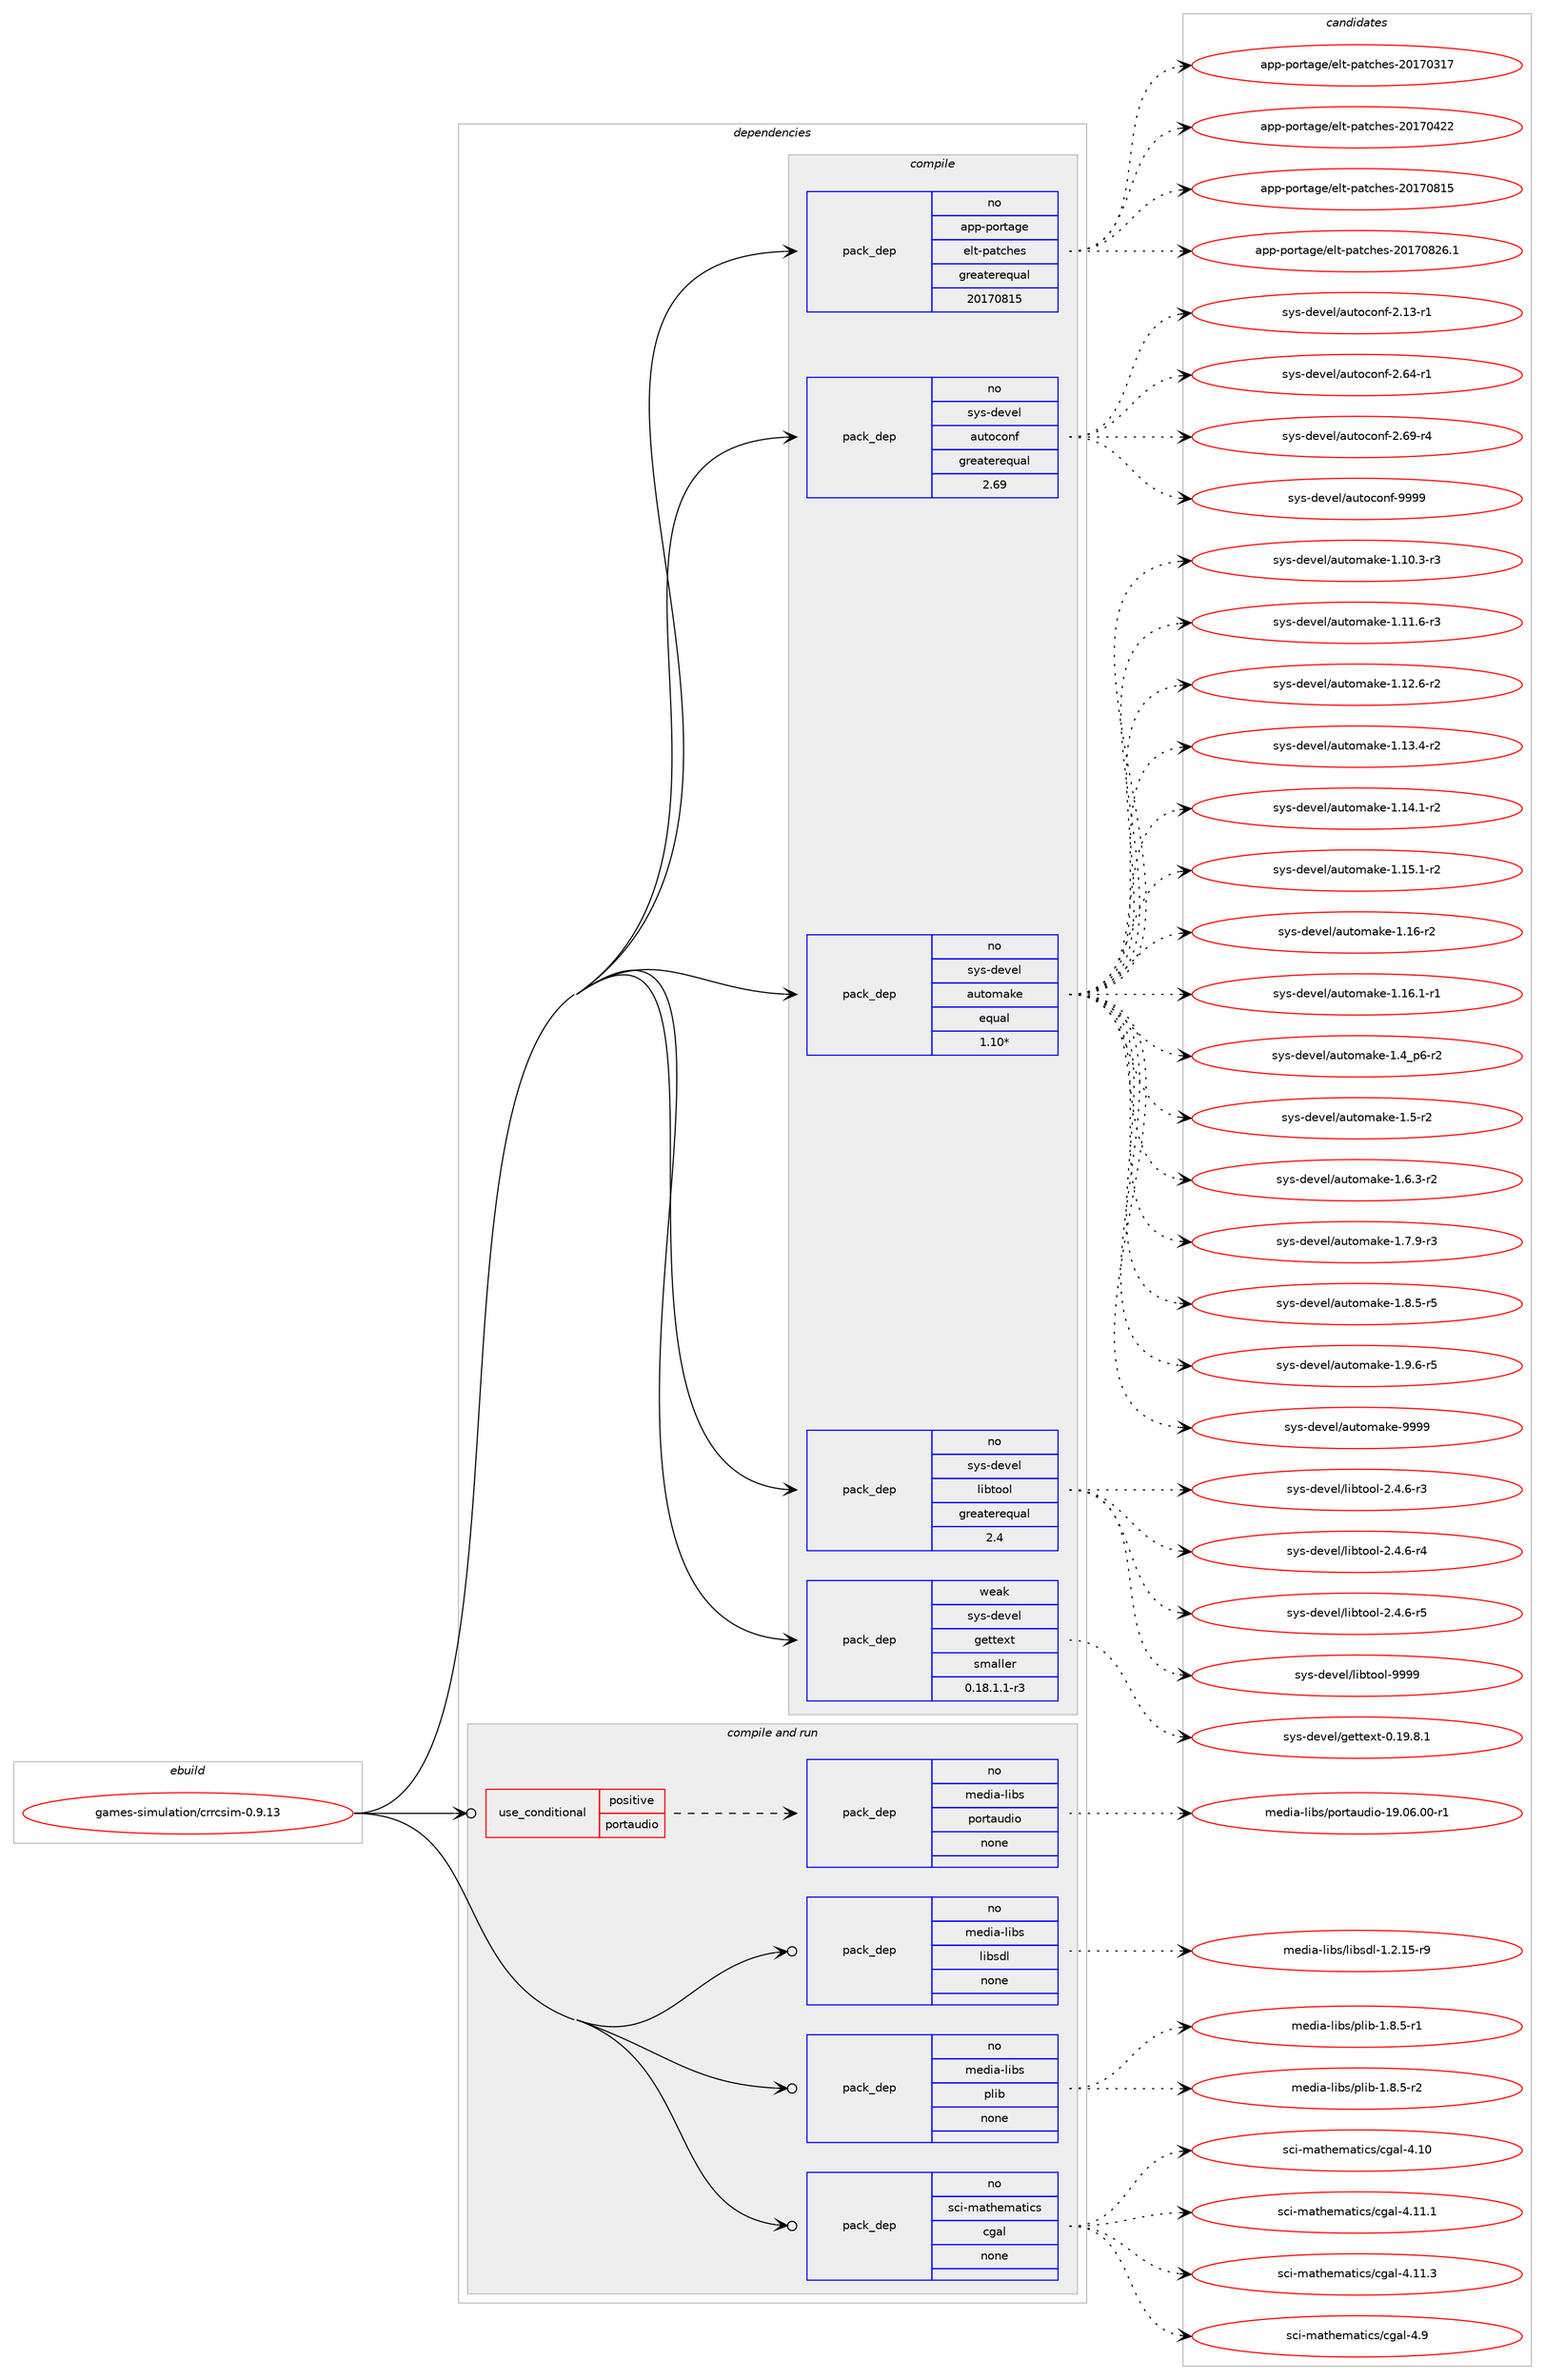 digraph prolog {

# *************
# Graph options
# *************

newrank=true;
concentrate=true;
compound=true;
graph [rankdir=LR,fontname=Helvetica,fontsize=10,ranksep=1.5];#, ranksep=2.5, nodesep=0.2];
edge  [arrowhead=vee];
node  [fontname=Helvetica,fontsize=10];

# **********
# The ebuild
# **********

subgraph cluster_leftcol {
color=gray;
rank=same;
label=<<i>ebuild</i>>;
id [label="games-simulation/crrcsim-0.9.13", color=red, width=4, href="../games-simulation/crrcsim-0.9.13.svg"];
}

# ****************
# The dependencies
# ****************

subgraph cluster_midcol {
color=gray;
label=<<i>dependencies</i>>;
subgraph cluster_compile {
fillcolor="#eeeeee";
style=filled;
label=<<i>compile</i>>;
subgraph pack1109403 {
dependency1560556 [label=<<TABLE BORDER="0" CELLBORDER="1" CELLSPACING="0" CELLPADDING="4" WIDTH="220"><TR><TD ROWSPAN="6" CELLPADDING="30">pack_dep</TD></TR><TR><TD WIDTH="110">no</TD></TR><TR><TD>app-portage</TD></TR><TR><TD>elt-patches</TD></TR><TR><TD>greaterequal</TD></TR><TR><TD>20170815</TD></TR></TABLE>>, shape=none, color=blue];
}
id:e -> dependency1560556:w [weight=20,style="solid",arrowhead="vee"];
subgraph pack1109404 {
dependency1560557 [label=<<TABLE BORDER="0" CELLBORDER="1" CELLSPACING="0" CELLPADDING="4" WIDTH="220"><TR><TD ROWSPAN="6" CELLPADDING="30">pack_dep</TD></TR><TR><TD WIDTH="110">no</TD></TR><TR><TD>sys-devel</TD></TR><TR><TD>autoconf</TD></TR><TR><TD>greaterequal</TD></TR><TR><TD>2.69</TD></TR></TABLE>>, shape=none, color=blue];
}
id:e -> dependency1560557:w [weight=20,style="solid",arrowhead="vee"];
subgraph pack1109405 {
dependency1560558 [label=<<TABLE BORDER="0" CELLBORDER="1" CELLSPACING="0" CELLPADDING="4" WIDTH="220"><TR><TD ROWSPAN="6" CELLPADDING="30">pack_dep</TD></TR><TR><TD WIDTH="110">no</TD></TR><TR><TD>sys-devel</TD></TR><TR><TD>automake</TD></TR><TR><TD>equal</TD></TR><TR><TD>1.10*</TD></TR></TABLE>>, shape=none, color=blue];
}
id:e -> dependency1560558:w [weight=20,style="solid",arrowhead="vee"];
subgraph pack1109406 {
dependency1560559 [label=<<TABLE BORDER="0" CELLBORDER="1" CELLSPACING="0" CELLPADDING="4" WIDTH="220"><TR><TD ROWSPAN="6" CELLPADDING="30">pack_dep</TD></TR><TR><TD WIDTH="110">no</TD></TR><TR><TD>sys-devel</TD></TR><TR><TD>libtool</TD></TR><TR><TD>greaterequal</TD></TR><TR><TD>2.4</TD></TR></TABLE>>, shape=none, color=blue];
}
id:e -> dependency1560559:w [weight=20,style="solid",arrowhead="vee"];
subgraph pack1109407 {
dependency1560560 [label=<<TABLE BORDER="0" CELLBORDER="1" CELLSPACING="0" CELLPADDING="4" WIDTH="220"><TR><TD ROWSPAN="6" CELLPADDING="30">pack_dep</TD></TR><TR><TD WIDTH="110">weak</TD></TR><TR><TD>sys-devel</TD></TR><TR><TD>gettext</TD></TR><TR><TD>smaller</TD></TR><TR><TD>0.18.1.1-r3</TD></TR></TABLE>>, shape=none, color=blue];
}
id:e -> dependency1560560:w [weight=20,style="solid",arrowhead="vee"];
}
subgraph cluster_compileandrun {
fillcolor="#eeeeee";
style=filled;
label=<<i>compile and run</i>>;
subgraph cond427066 {
dependency1560561 [label=<<TABLE BORDER="0" CELLBORDER="1" CELLSPACING="0" CELLPADDING="4"><TR><TD ROWSPAN="3" CELLPADDING="10">use_conditional</TD></TR><TR><TD>positive</TD></TR><TR><TD>portaudio</TD></TR></TABLE>>, shape=none, color=red];
subgraph pack1109408 {
dependency1560562 [label=<<TABLE BORDER="0" CELLBORDER="1" CELLSPACING="0" CELLPADDING="4" WIDTH="220"><TR><TD ROWSPAN="6" CELLPADDING="30">pack_dep</TD></TR><TR><TD WIDTH="110">no</TD></TR><TR><TD>media-libs</TD></TR><TR><TD>portaudio</TD></TR><TR><TD>none</TD></TR><TR><TD></TD></TR></TABLE>>, shape=none, color=blue];
}
dependency1560561:e -> dependency1560562:w [weight=20,style="dashed",arrowhead="vee"];
}
id:e -> dependency1560561:w [weight=20,style="solid",arrowhead="odotvee"];
subgraph pack1109409 {
dependency1560563 [label=<<TABLE BORDER="0" CELLBORDER="1" CELLSPACING="0" CELLPADDING="4" WIDTH="220"><TR><TD ROWSPAN="6" CELLPADDING="30">pack_dep</TD></TR><TR><TD WIDTH="110">no</TD></TR><TR><TD>media-libs</TD></TR><TR><TD>libsdl</TD></TR><TR><TD>none</TD></TR><TR><TD></TD></TR></TABLE>>, shape=none, color=blue];
}
id:e -> dependency1560563:w [weight=20,style="solid",arrowhead="odotvee"];
subgraph pack1109410 {
dependency1560564 [label=<<TABLE BORDER="0" CELLBORDER="1" CELLSPACING="0" CELLPADDING="4" WIDTH="220"><TR><TD ROWSPAN="6" CELLPADDING="30">pack_dep</TD></TR><TR><TD WIDTH="110">no</TD></TR><TR><TD>media-libs</TD></TR><TR><TD>plib</TD></TR><TR><TD>none</TD></TR><TR><TD></TD></TR></TABLE>>, shape=none, color=blue];
}
id:e -> dependency1560564:w [weight=20,style="solid",arrowhead="odotvee"];
subgraph pack1109411 {
dependency1560565 [label=<<TABLE BORDER="0" CELLBORDER="1" CELLSPACING="0" CELLPADDING="4" WIDTH="220"><TR><TD ROWSPAN="6" CELLPADDING="30">pack_dep</TD></TR><TR><TD WIDTH="110">no</TD></TR><TR><TD>sci-mathematics</TD></TR><TR><TD>cgal</TD></TR><TR><TD>none</TD></TR><TR><TD></TD></TR></TABLE>>, shape=none, color=blue];
}
id:e -> dependency1560565:w [weight=20,style="solid",arrowhead="odotvee"];
}
subgraph cluster_run {
fillcolor="#eeeeee";
style=filled;
label=<<i>run</i>>;
}
}

# **************
# The candidates
# **************

subgraph cluster_choices {
rank=same;
color=gray;
label=<<i>candidates</i>>;

subgraph choice1109403 {
color=black;
nodesep=1;
choice97112112451121111141169710310147101108116451129711699104101115455048495548514955 [label="app-portage/elt-patches-20170317", color=red, width=4,href="../app-portage/elt-patches-20170317.svg"];
choice97112112451121111141169710310147101108116451129711699104101115455048495548525050 [label="app-portage/elt-patches-20170422", color=red, width=4,href="../app-portage/elt-patches-20170422.svg"];
choice97112112451121111141169710310147101108116451129711699104101115455048495548564953 [label="app-portage/elt-patches-20170815", color=red, width=4,href="../app-portage/elt-patches-20170815.svg"];
choice971121124511211111411697103101471011081164511297116991041011154550484955485650544649 [label="app-portage/elt-patches-20170826.1", color=red, width=4,href="../app-portage/elt-patches-20170826.1.svg"];
dependency1560556:e -> choice97112112451121111141169710310147101108116451129711699104101115455048495548514955:w [style=dotted,weight="100"];
dependency1560556:e -> choice97112112451121111141169710310147101108116451129711699104101115455048495548525050:w [style=dotted,weight="100"];
dependency1560556:e -> choice97112112451121111141169710310147101108116451129711699104101115455048495548564953:w [style=dotted,weight="100"];
dependency1560556:e -> choice971121124511211111411697103101471011081164511297116991041011154550484955485650544649:w [style=dotted,weight="100"];
}
subgraph choice1109404 {
color=black;
nodesep=1;
choice1151211154510010111810110847971171161119911111010245504649514511449 [label="sys-devel/autoconf-2.13-r1", color=red, width=4,href="../sys-devel/autoconf-2.13-r1.svg"];
choice1151211154510010111810110847971171161119911111010245504654524511449 [label="sys-devel/autoconf-2.64-r1", color=red, width=4,href="../sys-devel/autoconf-2.64-r1.svg"];
choice1151211154510010111810110847971171161119911111010245504654574511452 [label="sys-devel/autoconf-2.69-r4", color=red, width=4,href="../sys-devel/autoconf-2.69-r4.svg"];
choice115121115451001011181011084797117116111991111101024557575757 [label="sys-devel/autoconf-9999", color=red, width=4,href="../sys-devel/autoconf-9999.svg"];
dependency1560557:e -> choice1151211154510010111810110847971171161119911111010245504649514511449:w [style=dotted,weight="100"];
dependency1560557:e -> choice1151211154510010111810110847971171161119911111010245504654524511449:w [style=dotted,weight="100"];
dependency1560557:e -> choice1151211154510010111810110847971171161119911111010245504654574511452:w [style=dotted,weight="100"];
dependency1560557:e -> choice115121115451001011181011084797117116111991111101024557575757:w [style=dotted,weight="100"];
}
subgraph choice1109405 {
color=black;
nodesep=1;
choice11512111545100101118101108479711711611110997107101454946494846514511451 [label="sys-devel/automake-1.10.3-r3", color=red, width=4,href="../sys-devel/automake-1.10.3-r3.svg"];
choice11512111545100101118101108479711711611110997107101454946494946544511451 [label="sys-devel/automake-1.11.6-r3", color=red, width=4,href="../sys-devel/automake-1.11.6-r3.svg"];
choice11512111545100101118101108479711711611110997107101454946495046544511450 [label="sys-devel/automake-1.12.6-r2", color=red, width=4,href="../sys-devel/automake-1.12.6-r2.svg"];
choice11512111545100101118101108479711711611110997107101454946495146524511450 [label="sys-devel/automake-1.13.4-r2", color=red, width=4,href="../sys-devel/automake-1.13.4-r2.svg"];
choice11512111545100101118101108479711711611110997107101454946495246494511450 [label="sys-devel/automake-1.14.1-r2", color=red, width=4,href="../sys-devel/automake-1.14.1-r2.svg"];
choice11512111545100101118101108479711711611110997107101454946495346494511450 [label="sys-devel/automake-1.15.1-r2", color=red, width=4,href="../sys-devel/automake-1.15.1-r2.svg"];
choice1151211154510010111810110847971171161111099710710145494649544511450 [label="sys-devel/automake-1.16-r2", color=red, width=4,href="../sys-devel/automake-1.16-r2.svg"];
choice11512111545100101118101108479711711611110997107101454946495446494511449 [label="sys-devel/automake-1.16.1-r1", color=red, width=4,href="../sys-devel/automake-1.16.1-r1.svg"];
choice115121115451001011181011084797117116111109971071014549465295112544511450 [label="sys-devel/automake-1.4_p6-r2", color=red, width=4,href="../sys-devel/automake-1.4_p6-r2.svg"];
choice11512111545100101118101108479711711611110997107101454946534511450 [label="sys-devel/automake-1.5-r2", color=red, width=4,href="../sys-devel/automake-1.5-r2.svg"];
choice115121115451001011181011084797117116111109971071014549465446514511450 [label="sys-devel/automake-1.6.3-r2", color=red, width=4,href="../sys-devel/automake-1.6.3-r2.svg"];
choice115121115451001011181011084797117116111109971071014549465546574511451 [label="sys-devel/automake-1.7.9-r3", color=red, width=4,href="../sys-devel/automake-1.7.9-r3.svg"];
choice115121115451001011181011084797117116111109971071014549465646534511453 [label="sys-devel/automake-1.8.5-r5", color=red, width=4,href="../sys-devel/automake-1.8.5-r5.svg"];
choice115121115451001011181011084797117116111109971071014549465746544511453 [label="sys-devel/automake-1.9.6-r5", color=red, width=4,href="../sys-devel/automake-1.9.6-r5.svg"];
choice115121115451001011181011084797117116111109971071014557575757 [label="sys-devel/automake-9999", color=red, width=4,href="../sys-devel/automake-9999.svg"];
dependency1560558:e -> choice11512111545100101118101108479711711611110997107101454946494846514511451:w [style=dotted,weight="100"];
dependency1560558:e -> choice11512111545100101118101108479711711611110997107101454946494946544511451:w [style=dotted,weight="100"];
dependency1560558:e -> choice11512111545100101118101108479711711611110997107101454946495046544511450:w [style=dotted,weight="100"];
dependency1560558:e -> choice11512111545100101118101108479711711611110997107101454946495146524511450:w [style=dotted,weight="100"];
dependency1560558:e -> choice11512111545100101118101108479711711611110997107101454946495246494511450:w [style=dotted,weight="100"];
dependency1560558:e -> choice11512111545100101118101108479711711611110997107101454946495346494511450:w [style=dotted,weight="100"];
dependency1560558:e -> choice1151211154510010111810110847971171161111099710710145494649544511450:w [style=dotted,weight="100"];
dependency1560558:e -> choice11512111545100101118101108479711711611110997107101454946495446494511449:w [style=dotted,weight="100"];
dependency1560558:e -> choice115121115451001011181011084797117116111109971071014549465295112544511450:w [style=dotted,weight="100"];
dependency1560558:e -> choice11512111545100101118101108479711711611110997107101454946534511450:w [style=dotted,weight="100"];
dependency1560558:e -> choice115121115451001011181011084797117116111109971071014549465446514511450:w [style=dotted,weight="100"];
dependency1560558:e -> choice115121115451001011181011084797117116111109971071014549465546574511451:w [style=dotted,weight="100"];
dependency1560558:e -> choice115121115451001011181011084797117116111109971071014549465646534511453:w [style=dotted,weight="100"];
dependency1560558:e -> choice115121115451001011181011084797117116111109971071014549465746544511453:w [style=dotted,weight="100"];
dependency1560558:e -> choice115121115451001011181011084797117116111109971071014557575757:w [style=dotted,weight="100"];
}
subgraph choice1109406 {
color=black;
nodesep=1;
choice1151211154510010111810110847108105981161111111084550465246544511451 [label="sys-devel/libtool-2.4.6-r3", color=red, width=4,href="../sys-devel/libtool-2.4.6-r3.svg"];
choice1151211154510010111810110847108105981161111111084550465246544511452 [label="sys-devel/libtool-2.4.6-r4", color=red, width=4,href="../sys-devel/libtool-2.4.6-r4.svg"];
choice1151211154510010111810110847108105981161111111084550465246544511453 [label="sys-devel/libtool-2.4.6-r5", color=red, width=4,href="../sys-devel/libtool-2.4.6-r5.svg"];
choice1151211154510010111810110847108105981161111111084557575757 [label="sys-devel/libtool-9999", color=red, width=4,href="../sys-devel/libtool-9999.svg"];
dependency1560559:e -> choice1151211154510010111810110847108105981161111111084550465246544511451:w [style=dotted,weight="100"];
dependency1560559:e -> choice1151211154510010111810110847108105981161111111084550465246544511452:w [style=dotted,weight="100"];
dependency1560559:e -> choice1151211154510010111810110847108105981161111111084550465246544511453:w [style=dotted,weight="100"];
dependency1560559:e -> choice1151211154510010111810110847108105981161111111084557575757:w [style=dotted,weight="100"];
}
subgraph choice1109407 {
color=black;
nodesep=1;
choice1151211154510010111810110847103101116116101120116454846495746564649 [label="sys-devel/gettext-0.19.8.1", color=red, width=4,href="../sys-devel/gettext-0.19.8.1.svg"];
dependency1560560:e -> choice1151211154510010111810110847103101116116101120116454846495746564649:w [style=dotted,weight="100"];
}
subgraph choice1109408 {
color=black;
nodesep=1;
choice10910110010597451081059811547112111114116971171001051114549574648544648484511449 [label="media-libs/portaudio-19.06.00-r1", color=red, width=4,href="../media-libs/portaudio-19.06.00-r1.svg"];
dependency1560562:e -> choice10910110010597451081059811547112111114116971171001051114549574648544648484511449:w [style=dotted,weight="100"];
}
subgraph choice1109409 {
color=black;
nodesep=1;
choice1091011001059745108105981154710810598115100108454946504649534511457 [label="media-libs/libsdl-1.2.15-r9", color=red, width=4,href="../media-libs/libsdl-1.2.15-r9.svg"];
dependency1560563:e -> choice1091011001059745108105981154710810598115100108454946504649534511457:w [style=dotted,weight="100"];
}
subgraph choice1109410 {
color=black;
nodesep=1;
choice10910110010597451081059811547112108105984549465646534511449 [label="media-libs/plib-1.8.5-r1", color=red, width=4,href="../media-libs/plib-1.8.5-r1.svg"];
choice10910110010597451081059811547112108105984549465646534511450 [label="media-libs/plib-1.8.5-r2", color=red, width=4,href="../media-libs/plib-1.8.5-r2.svg"];
dependency1560564:e -> choice10910110010597451081059811547112108105984549465646534511449:w [style=dotted,weight="100"];
dependency1560564:e -> choice10910110010597451081059811547112108105984549465646534511450:w [style=dotted,weight="100"];
}
subgraph choice1109411 {
color=black;
nodesep=1;
choice11599105451099711610410110997116105991154799103971084552464948 [label="sci-mathematics/cgal-4.10", color=red, width=4,href="../sci-mathematics/cgal-4.10.svg"];
choice115991054510997116104101109971161059911547991039710845524649494649 [label="sci-mathematics/cgal-4.11.1", color=red, width=4,href="../sci-mathematics/cgal-4.11.1.svg"];
choice115991054510997116104101109971161059911547991039710845524649494651 [label="sci-mathematics/cgal-4.11.3", color=red, width=4,href="../sci-mathematics/cgal-4.11.3.svg"];
choice115991054510997116104101109971161059911547991039710845524657 [label="sci-mathematics/cgal-4.9", color=red, width=4,href="../sci-mathematics/cgal-4.9.svg"];
dependency1560565:e -> choice11599105451099711610410110997116105991154799103971084552464948:w [style=dotted,weight="100"];
dependency1560565:e -> choice115991054510997116104101109971161059911547991039710845524649494649:w [style=dotted,weight="100"];
dependency1560565:e -> choice115991054510997116104101109971161059911547991039710845524649494651:w [style=dotted,weight="100"];
dependency1560565:e -> choice115991054510997116104101109971161059911547991039710845524657:w [style=dotted,weight="100"];
}
}

}
